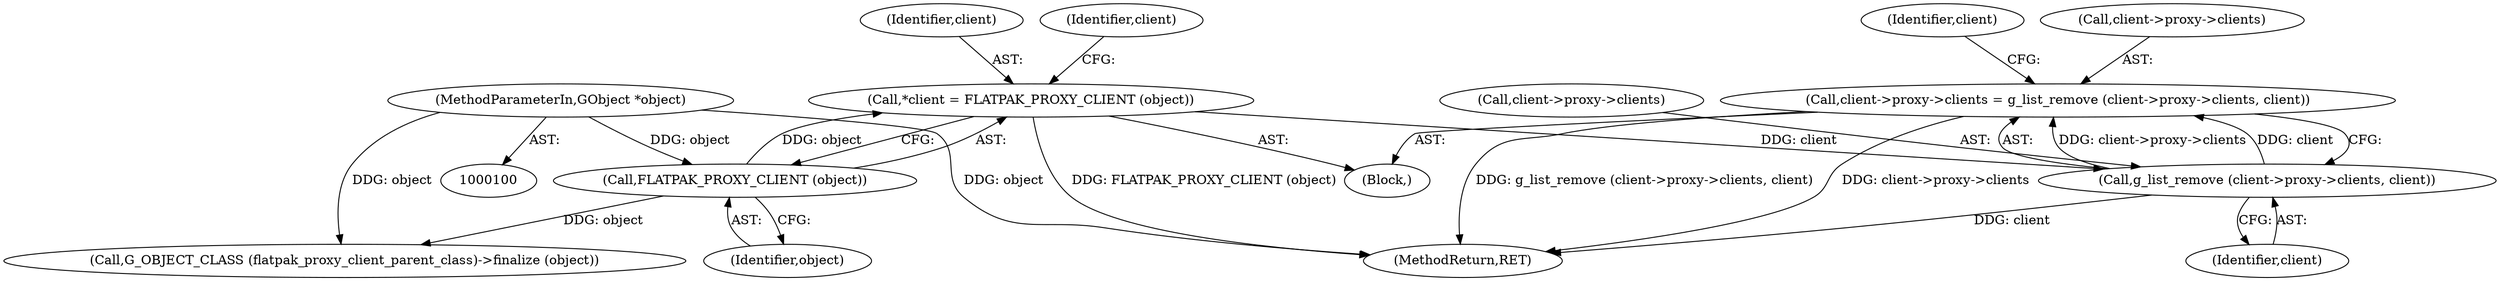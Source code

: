 digraph "0_flatpak_52346bf187b5a7f1c0fe9075b328b7ad6abe78f6_0@API" {
"1000108" [label="(Call,client->proxy->clients = g_list_remove (client->proxy->clients, client))"];
"1000114" [label="(Call,g_list_remove (client->proxy->clients, client))"];
"1000104" [label="(Call,*client = FLATPAK_PROXY_CLIENT (object))"];
"1000106" [label="(Call,FLATPAK_PROXY_CLIENT (object))"];
"1000101" [label="(MethodParameterIn,GObject *object)"];
"1000155" [label="(MethodReturn,RET)"];
"1000114" [label="(Call,g_list_remove (client->proxy->clients, client))"];
"1000106" [label="(Call,FLATPAK_PROXY_CLIENT (object))"];
"1000105" [label="(Identifier,client)"];
"1000101" [label="(MethodParameterIn,GObject *object)"];
"1000120" [label="(Identifier,client)"];
"1000104" [label="(Call,*client = FLATPAK_PROXY_CLIENT (object))"];
"1000153" [label="(Call,G_OBJECT_CLASS (flatpak_proxy_client_parent_class)->finalize (object))"];
"1000108" [label="(Call,client->proxy->clients = g_list_remove (client->proxy->clients, client))"];
"1000107" [label="(Identifier,object)"];
"1000124" [label="(Identifier,client)"];
"1000102" [label="(Block,)"];
"1000111" [label="(Identifier,client)"];
"1000115" [label="(Call,client->proxy->clients)"];
"1000109" [label="(Call,client->proxy->clients)"];
"1000108" -> "1000102"  [label="AST: "];
"1000108" -> "1000114"  [label="CFG: "];
"1000109" -> "1000108"  [label="AST: "];
"1000114" -> "1000108"  [label="AST: "];
"1000124" -> "1000108"  [label="CFG: "];
"1000108" -> "1000155"  [label="DDG: g_list_remove (client->proxy->clients, client)"];
"1000108" -> "1000155"  [label="DDG: client->proxy->clients"];
"1000114" -> "1000108"  [label="DDG: client->proxy->clients"];
"1000114" -> "1000108"  [label="DDG: client"];
"1000114" -> "1000120"  [label="CFG: "];
"1000115" -> "1000114"  [label="AST: "];
"1000120" -> "1000114"  [label="AST: "];
"1000114" -> "1000155"  [label="DDG: client"];
"1000104" -> "1000114"  [label="DDG: client"];
"1000104" -> "1000102"  [label="AST: "];
"1000104" -> "1000106"  [label="CFG: "];
"1000105" -> "1000104"  [label="AST: "];
"1000106" -> "1000104"  [label="AST: "];
"1000111" -> "1000104"  [label="CFG: "];
"1000104" -> "1000155"  [label="DDG: FLATPAK_PROXY_CLIENT (object)"];
"1000106" -> "1000104"  [label="DDG: object"];
"1000106" -> "1000107"  [label="CFG: "];
"1000107" -> "1000106"  [label="AST: "];
"1000101" -> "1000106"  [label="DDG: object"];
"1000106" -> "1000153"  [label="DDG: object"];
"1000101" -> "1000100"  [label="AST: "];
"1000101" -> "1000155"  [label="DDG: object"];
"1000101" -> "1000153"  [label="DDG: object"];
}
